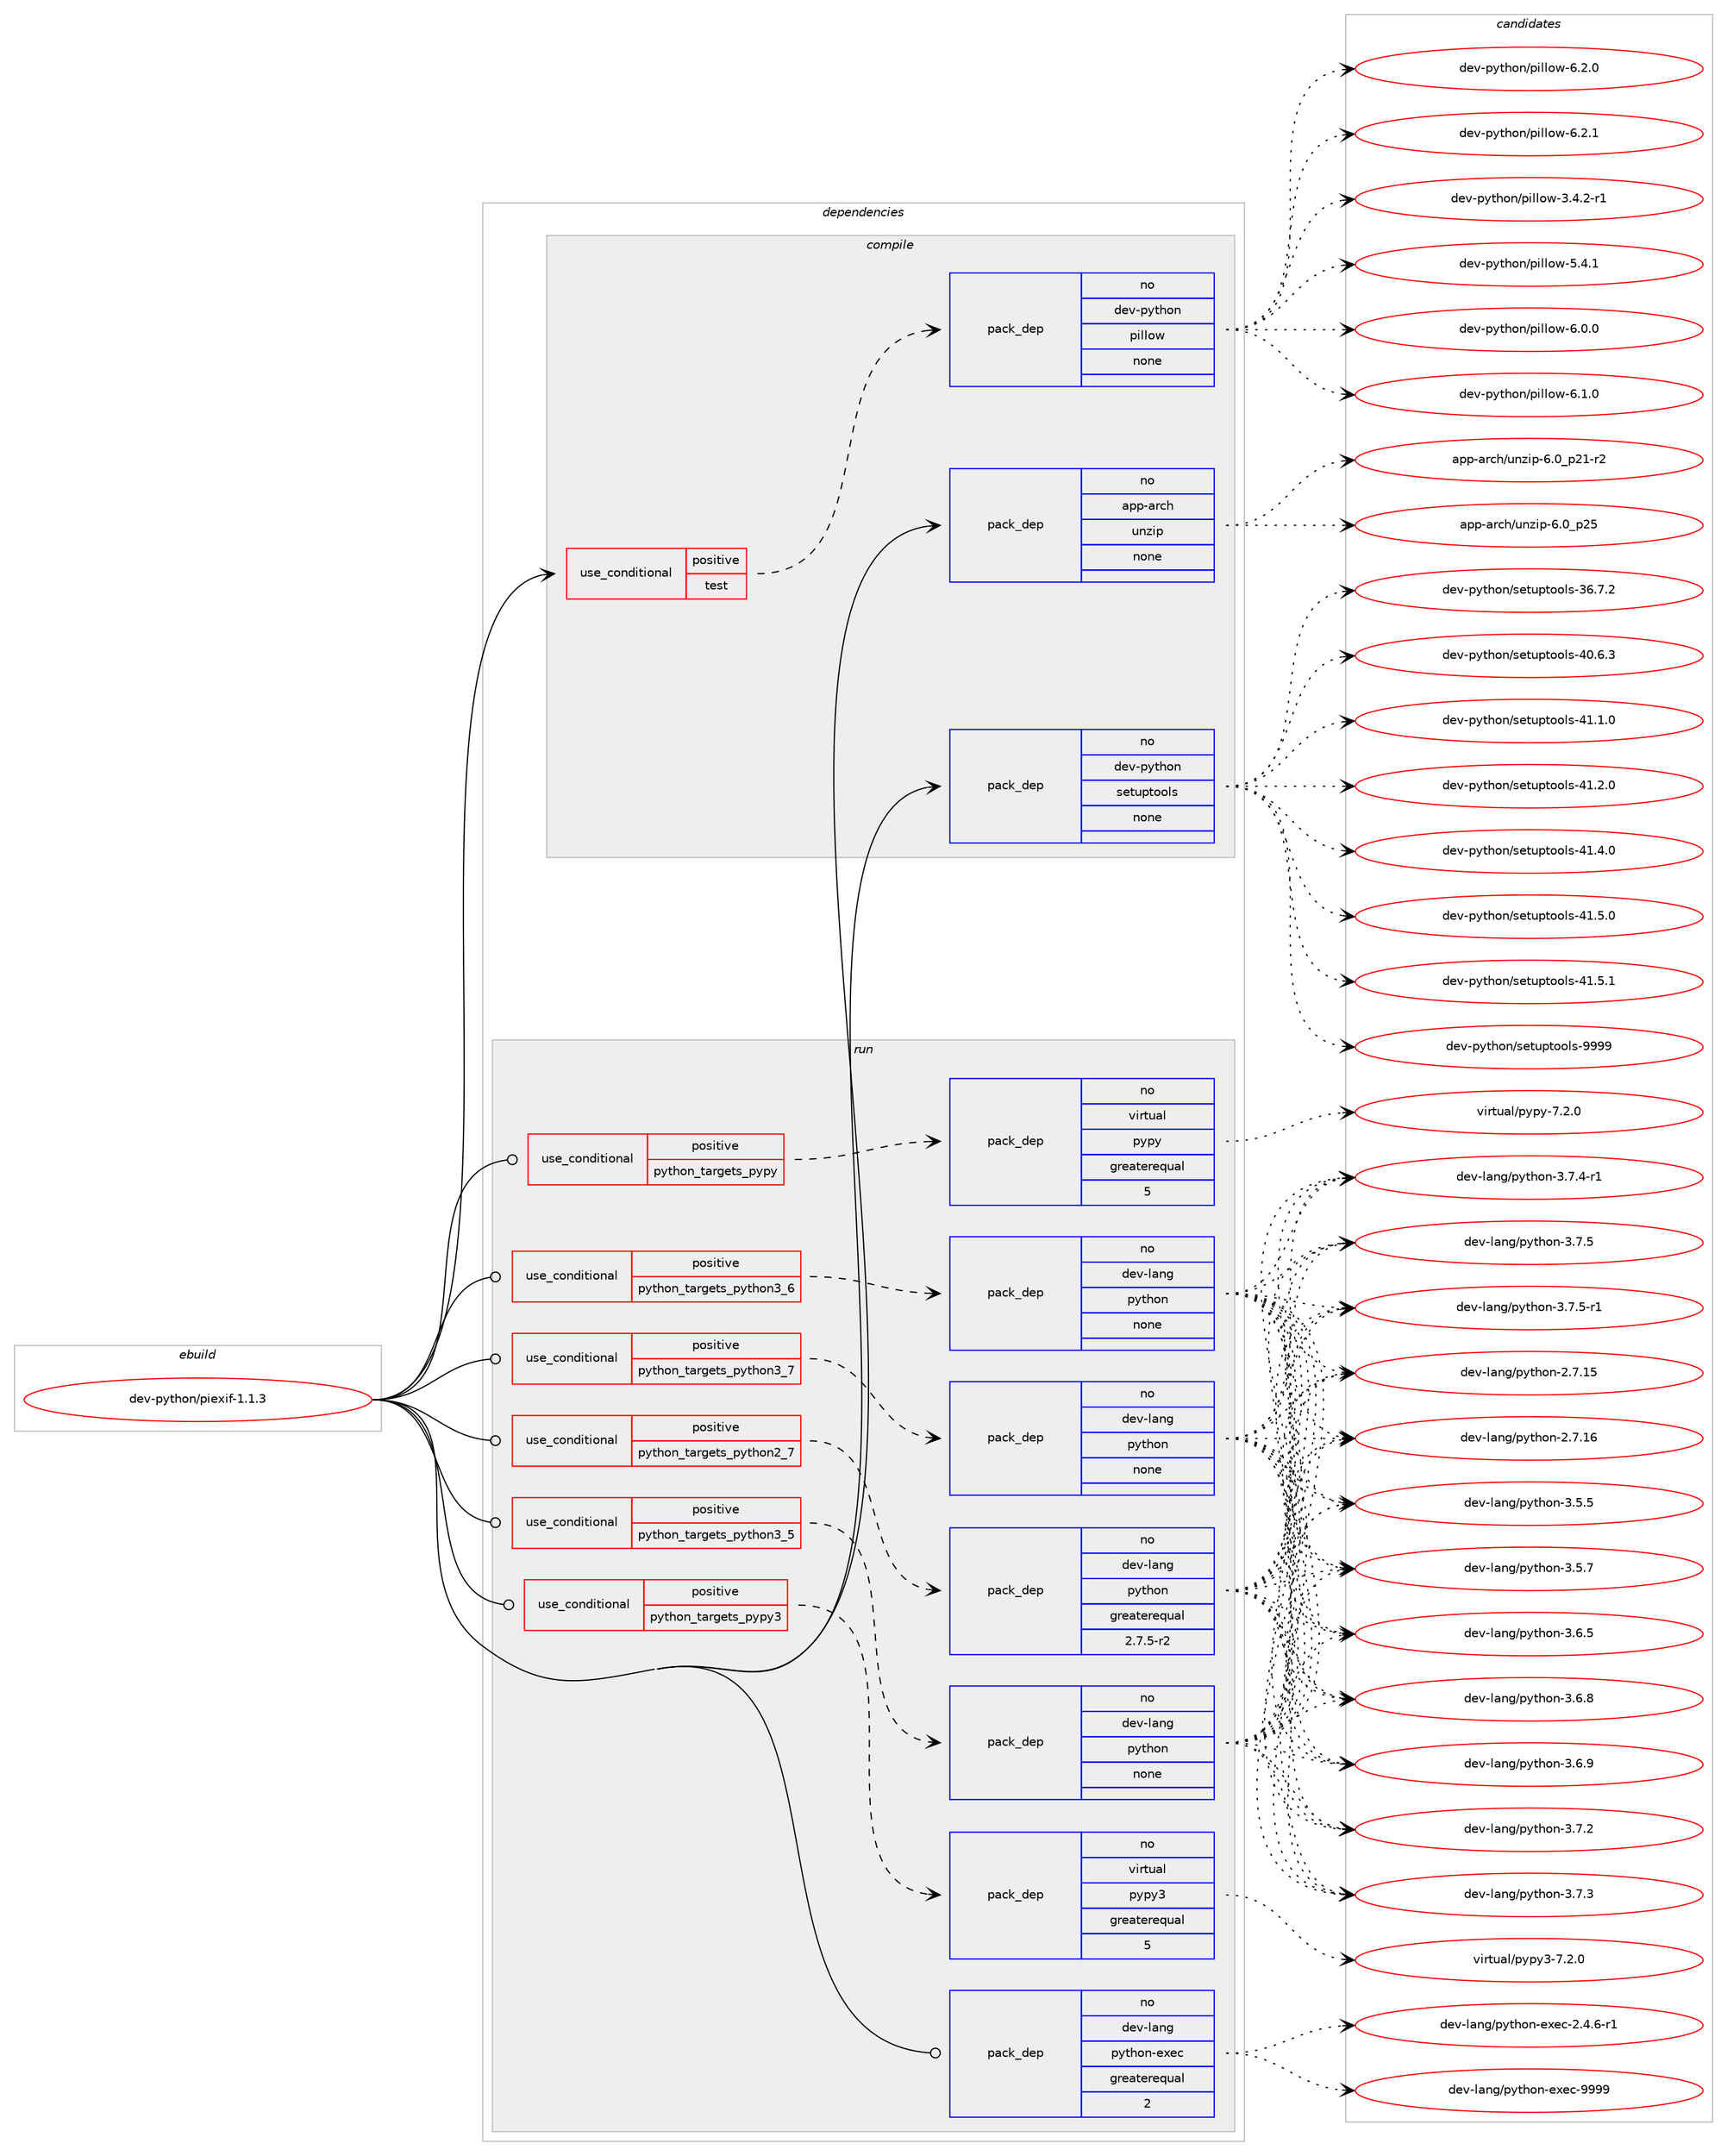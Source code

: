 digraph prolog {

# *************
# Graph options
# *************

newrank=true;
concentrate=true;
compound=true;
graph [rankdir=LR,fontname=Helvetica,fontsize=10,ranksep=1.5];#, ranksep=2.5, nodesep=0.2];
edge  [arrowhead=vee];
node  [fontname=Helvetica,fontsize=10];

# **********
# The ebuild
# **********

subgraph cluster_leftcol {
color=gray;
rank=same;
label=<<i>ebuild</i>>;
id [label="dev-python/piexif-1.1.3", color=red, width=4, href="../dev-python/piexif-1.1.3.svg"];
}

# ****************
# The dependencies
# ****************

subgraph cluster_midcol {
color=gray;
label=<<i>dependencies</i>>;
subgraph cluster_compile {
fillcolor="#eeeeee";
style=filled;
label=<<i>compile</i>>;
subgraph cond144477 {
dependency621892 [label=<<TABLE BORDER="0" CELLBORDER="1" CELLSPACING="0" CELLPADDING="4"><TR><TD ROWSPAN="3" CELLPADDING="10">use_conditional</TD></TR><TR><TD>positive</TD></TR><TR><TD>test</TD></TR></TABLE>>, shape=none, color=red];
subgraph pack465575 {
dependency621893 [label=<<TABLE BORDER="0" CELLBORDER="1" CELLSPACING="0" CELLPADDING="4" WIDTH="220"><TR><TD ROWSPAN="6" CELLPADDING="30">pack_dep</TD></TR><TR><TD WIDTH="110">no</TD></TR><TR><TD>dev-python</TD></TR><TR><TD>pillow</TD></TR><TR><TD>none</TD></TR><TR><TD></TD></TR></TABLE>>, shape=none, color=blue];
}
dependency621892:e -> dependency621893:w [weight=20,style="dashed",arrowhead="vee"];
}
id:e -> dependency621892:w [weight=20,style="solid",arrowhead="vee"];
subgraph pack465576 {
dependency621894 [label=<<TABLE BORDER="0" CELLBORDER="1" CELLSPACING="0" CELLPADDING="4" WIDTH="220"><TR><TD ROWSPAN="6" CELLPADDING="30">pack_dep</TD></TR><TR><TD WIDTH="110">no</TD></TR><TR><TD>app-arch</TD></TR><TR><TD>unzip</TD></TR><TR><TD>none</TD></TR><TR><TD></TD></TR></TABLE>>, shape=none, color=blue];
}
id:e -> dependency621894:w [weight=20,style="solid",arrowhead="vee"];
subgraph pack465577 {
dependency621895 [label=<<TABLE BORDER="0" CELLBORDER="1" CELLSPACING="0" CELLPADDING="4" WIDTH="220"><TR><TD ROWSPAN="6" CELLPADDING="30">pack_dep</TD></TR><TR><TD WIDTH="110">no</TD></TR><TR><TD>dev-python</TD></TR><TR><TD>setuptools</TD></TR><TR><TD>none</TD></TR><TR><TD></TD></TR></TABLE>>, shape=none, color=blue];
}
id:e -> dependency621895:w [weight=20,style="solid",arrowhead="vee"];
}
subgraph cluster_compileandrun {
fillcolor="#eeeeee";
style=filled;
label=<<i>compile and run</i>>;
}
subgraph cluster_run {
fillcolor="#eeeeee";
style=filled;
label=<<i>run</i>>;
subgraph cond144478 {
dependency621896 [label=<<TABLE BORDER="0" CELLBORDER="1" CELLSPACING="0" CELLPADDING="4"><TR><TD ROWSPAN="3" CELLPADDING="10">use_conditional</TD></TR><TR><TD>positive</TD></TR><TR><TD>python_targets_pypy</TD></TR></TABLE>>, shape=none, color=red];
subgraph pack465578 {
dependency621897 [label=<<TABLE BORDER="0" CELLBORDER="1" CELLSPACING="0" CELLPADDING="4" WIDTH="220"><TR><TD ROWSPAN="6" CELLPADDING="30">pack_dep</TD></TR><TR><TD WIDTH="110">no</TD></TR><TR><TD>virtual</TD></TR><TR><TD>pypy</TD></TR><TR><TD>greaterequal</TD></TR><TR><TD>5</TD></TR></TABLE>>, shape=none, color=blue];
}
dependency621896:e -> dependency621897:w [weight=20,style="dashed",arrowhead="vee"];
}
id:e -> dependency621896:w [weight=20,style="solid",arrowhead="odot"];
subgraph cond144479 {
dependency621898 [label=<<TABLE BORDER="0" CELLBORDER="1" CELLSPACING="0" CELLPADDING="4"><TR><TD ROWSPAN="3" CELLPADDING="10">use_conditional</TD></TR><TR><TD>positive</TD></TR><TR><TD>python_targets_pypy3</TD></TR></TABLE>>, shape=none, color=red];
subgraph pack465579 {
dependency621899 [label=<<TABLE BORDER="0" CELLBORDER="1" CELLSPACING="0" CELLPADDING="4" WIDTH="220"><TR><TD ROWSPAN="6" CELLPADDING="30">pack_dep</TD></TR><TR><TD WIDTH="110">no</TD></TR><TR><TD>virtual</TD></TR><TR><TD>pypy3</TD></TR><TR><TD>greaterequal</TD></TR><TR><TD>5</TD></TR></TABLE>>, shape=none, color=blue];
}
dependency621898:e -> dependency621899:w [weight=20,style="dashed",arrowhead="vee"];
}
id:e -> dependency621898:w [weight=20,style="solid",arrowhead="odot"];
subgraph cond144480 {
dependency621900 [label=<<TABLE BORDER="0" CELLBORDER="1" CELLSPACING="0" CELLPADDING="4"><TR><TD ROWSPAN="3" CELLPADDING="10">use_conditional</TD></TR><TR><TD>positive</TD></TR><TR><TD>python_targets_python2_7</TD></TR></TABLE>>, shape=none, color=red];
subgraph pack465580 {
dependency621901 [label=<<TABLE BORDER="0" CELLBORDER="1" CELLSPACING="0" CELLPADDING="4" WIDTH="220"><TR><TD ROWSPAN="6" CELLPADDING="30">pack_dep</TD></TR><TR><TD WIDTH="110">no</TD></TR><TR><TD>dev-lang</TD></TR><TR><TD>python</TD></TR><TR><TD>greaterequal</TD></TR><TR><TD>2.7.5-r2</TD></TR></TABLE>>, shape=none, color=blue];
}
dependency621900:e -> dependency621901:w [weight=20,style="dashed",arrowhead="vee"];
}
id:e -> dependency621900:w [weight=20,style="solid",arrowhead="odot"];
subgraph cond144481 {
dependency621902 [label=<<TABLE BORDER="0" CELLBORDER="1" CELLSPACING="0" CELLPADDING="4"><TR><TD ROWSPAN="3" CELLPADDING="10">use_conditional</TD></TR><TR><TD>positive</TD></TR><TR><TD>python_targets_python3_5</TD></TR></TABLE>>, shape=none, color=red];
subgraph pack465581 {
dependency621903 [label=<<TABLE BORDER="0" CELLBORDER="1" CELLSPACING="0" CELLPADDING="4" WIDTH="220"><TR><TD ROWSPAN="6" CELLPADDING="30">pack_dep</TD></TR><TR><TD WIDTH="110">no</TD></TR><TR><TD>dev-lang</TD></TR><TR><TD>python</TD></TR><TR><TD>none</TD></TR><TR><TD></TD></TR></TABLE>>, shape=none, color=blue];
}
dependency621902:e -> dependency621903:w [weight=20,style="dashed",arrowhead="vee"];
}
id:e -> dependency621902:w [weight=20,style="solid",arrowhead="odot"];
subgraph cond144482 {
dependency621904 [label=<<TABLE BORDER="0" CELLBORDER="1" CELLSPACING="0" CELLPADDING="4"><TR><TD ROWSPAN="3" CELLPADDING="10">use_conditional</TD></TR><TR><TD>positive</TD></TR><TR><TD>python_targets_python3_6</TD></TR></TABLE>>, shape=none, color=red];
subgraph pack465582 {
dependency621905 [label=<<TABLE BORDER="0" CELLBORDER="1" CELLSPACING="0" CELLPADDING="4" WIDTH="220"><TR><TD ROWSPAN="6" CELLPADDING="30">pack_dep</TD></TR><TR><TD WIDTH="110">no</TD></TR><TR><TD>dev-lang</TD></TR><TR><TD>python</TD></TR><TR><TD>none</TD></TR><TR><TD></TD></TR></TABLE>>, shape=none, color=blue];
}
dependency621904:e -> dependency621905:w [weight=20,style="dashed",arrowhead="vee"];
}
id:e -> dependency621904:w [weight=20,style="solid",arrowhead="odot"];
subgraph cond144483 {
dependency621906 [label=<<TABLE BORDER="0" CELLBORDER="1" CELLSPACING="0" CELLPADDING="4"><TR><TD ROWSPAN="3" CELLPADDING="10">use_conditional</TD></TR><TR><TD>positive</TD></TR><TR><TD>python_targets_python3_7</TD></TR></TABLE>>, shape=none, color=red];
subgraph pack465583 {
dependency621907 [label=<<TABLE BORDER="0" CELLBORDER="1" CELLSPACING="0" CELLPADDING="4" WIDTH="220"><TR><TD ROWSPAN="6" CELLPADDING="30">pack_dep</TD></TR><TR><TD WIDTH="110">no</TD></TR><TR><TD>dev-lang</TD></TR><TR><TD>python</TD></TR><TR><TD>none</TD></TR><TR><TD></TD></TR></TABLE>>, shape=none, color=blue];
}
dependency621906:e -> dependency621907:w [weight=20,style="dashed",arrowhead="vee"];
}
id:e -> dependency621906:w [weight=20,style="solid",arrowhead="odot"];
subgraph pack465584 {
dependency621908 [label=<<TABLE BORDER="0" CELLBORDER="1" CELLSPACING="0" CELLPADDING="4" WIDTH="220"><TR><TD ROWSPAN="6" CELLPADDING="30">pack_dep</TD></TR><TR><TD WIDTH="110">no</TD></TR><TR><TD>dev-lang</TD></TR><TR><TD>python-exec</TD></TR><TR><TD>greaterequal</TD></TR><TR><TD>2</TD></TR></TABLE>>, shape=none, color=blue];
}
id:e -> dependency621908:w [weight=20,style="solid",arrowhead="odot"];
}
}

# **************
# The candidates
# **************

subgraph cluster_choices {
rank=same;
color=gray;
label=<<i>candidates</i>>;

subgraph choice465575 {
color=black;
nodesep=1;
choice10010111845112121116104111110471121051081081111194551465246504511449 [label="dev-python/pillow-3.4.2-r1", color=red, width=4,href="../dev-python/pillow-3.4.2-r1.svg"];
choice1001011184511212111610411111047112105108108111119455346524649 [label="dev-python/pillow-5.4.1", color=red, width=4,href="../dev-python/pillow-5.4.1.svg"];
choice1001011184511212111610411111047112105108108111119455446484648 [label="dev-python/pillow-6.0.0", color=red, width=4,href="../dev-python/pillow-6.0.0.svg"];
choice1001011184511212111610411111047112105108108111119455446494648 [label="dev-python/pillow-6.1.0", color=red, width=4,href="../dev-python/pillow-6.1.0.svg"];
choice1001011184511212111610411111047112105108108111119455446504648 [label="dev-python/pillow-6.2.0", color=red, width=4,href="../dev-python/pillow-6.2.0.svg"];
choice1001011184511212111610411111047112105108108111119455446504649 [label="dev-python/pillow-6.2.1", color=red, width=4,href="../dev-python/pillow-6.2.1.svg"];
dependency621893:e -> choice10010111845112121116104111110471121051081081111194551465246504511449:w [style=dotted,weight="100"];
dependency621893:e -> choice1001011184511212111610411111047112105108108111119455346524649:w [style=dotted,weight="100"];
dependency621893:e -> choice1001011184511212111610411111047112105108108111119455446484648:w [style=dotted,weight="100"];
dependency621893:e -> choice1001011184511212111610411111047112105108108111119455446494648:w [style=dotted,weight="100"];
dependency621893:e -> choice1001011184511212111610411111047112105108108111119455446504648:w [style=dotted,weight="100"];
dependency621893:e -> choice1001011184511212111610411111047112105108108111119455446504649:w [style=dotted,weight="100"];
}
subgraph choice465576 {
color=black;
nodesep=1;
choice9711211245971149910447117110122105112455446489511250494511450 [label="app-arch/unzip-6.0_p21-r2", color=red, width=4,href="../app-arch/unzip-6.0_p21-r2.svg"];
choice971121124597114991044711711012210511245544648951125053 [label="app-arch/unzip-6.0_p25", color=red, width=4,href="../app-arch/unzip-6.0_p25.svg"];
dependency621894:e -> choice9711211245971149910447117110122105112455446489511250494511450:w [style=dotted,weight="100"];
dependency621894:e -> choice971121124597114991044711711012210511245544648951125053:w [style=dotted,weight="100"];
}
subgraph choice465577 {
color=black;
nodesep=1;
choice100101118451121211161041111104711510111611711211611111110811545515446554650 [label="dev-python/setuptools-36.7.2", color=red, width=4,href="../dev-python/setuptools-36.7.2.svg"];
choice100101118451121211161041111104711510111611711211611111110811545524846544651 [label="dev-python/setuptools-40.6.3", color=red, width=4,href="../dev-python/setuptools-40.6.3.svg"];
choice100101118451121211161041111104711510111611711211611111110811545524946494648 [label="dev-python/setuptools-41.1.0", color=red, width=4,href="../dev-python/setuptools-41.1.0.svg"];
choice100101118451121211161041111104711510111611711211611111110811545524946504648 [label="dev-python/setuptools-41.2.0", color=red, width=4,href="../dev-python/setuptools-41.2.0.svg"];
choice100101118451121211161041111104711510111611711211611111110811545524946524648 [label="dev-python/setuptools-41.4.0", color=red, width=4,href="../dev-python/setuptools-41.4.0.svg"];
choice100101118451121211161041111104711510111611711211611111110811545524946534648 [label="dev-python/setuptools-41.5.0", color=red, width=4,href="../dev-python/setuptools-41.5.0.svg"];
choice100101118451121211161041111104711510111611711211611111110811545524946534649 [label="dev-python/setuptools-41.5.1", color=red, width=4,href="../dev-python/setuptools-41.5.1.svg"];
choice10010111845112121116104111110471151011161171121161111111081154557575757 [label="dev-python/setuptools-9999", color=red, width=4,href="../dev-python/setuptools-9999.svg"];
dependency621895:e -> choice100101118451121211161041111104711510111611711211611111110811545515446554650:w [style=dotted,weight="100"];
dependency621895:e -> choice100101118451121211161041111104711510111611711211611111110811545524846544651:w [style=dotted,weight="100"];
dependency621895:e -> choice100101118451121211161041111104711510111611711211611111110811545524946494648:w [style=dotted,weight="100"];
dependency621895:e -> choice100101118451121211161041111104711510111611711211611111110811545524946504648:w [style=dotted,weight="100"];
dependency621895:e -> choice100101118451121211161041111104711510111611711211611111110811545524946524648:w [style=dotted,weight="100"];
dependency621895:e -> choice100101118451121211161041111104711510111611711211611111110811545524946534648:w [style=dotted,weight="100"];
dependency621895:e -> choice100101118451121211161041111104711510111611711211611111110811545524946534649:w [style=dotted,weight="100"];
dependency621895:e -> choice10010111845112121116104111110471151011161171121161111111081154557575757:w [style=dotted,weight="100"];
}
subgraph choice465578 {
color=black;
nodesep=1;
choice1181051141161179710847112121112121455546504648 [label="virtual/pypy-7.2.0", color=red, width=4,href="../virtual/pypy-7.2.0.svg"];
dependency621897:e -> choice1181051141161179710847112121112121455546504648:w [style=dotted,weight="100"];
}
subgraph choice465579 {
color=black;
nodesep=1;
choice118105114116117971084711212111212151455546504648 [label="virtual/pypy3-7.2.0", color=red, width=4,href="../virtual/pypy3-7.2.0.svg"];
dependency621899:e -> choice118105114116117971084711212111212151455546504648:w [style=dotted,weight="100"];
}
subgraph choice465580 {
color=black;
nodesep=1;
choice10010111845108971101034711212111610411111045504655464953 [label="dev-lang/python-2.7.15", color=red, width=4,href="../dev-lang/python-2.7.15.svg"];
choice10010111845108971101034711212111610411111045504655464954 [label="dev-lang/python-2.7.16", color=red, width=4,href="../dev-lang/python-2.7.16.svg"];
choice100101118451089711010347112121116104111110455146534653 [label="dev-lang/python-3.5.5", color=red, width=4,href="../dev-lang/python-3.5.5.svg"];
choice100101118451089711010347112121116104111110455146534655 [label="dev-lang/python-3.5.7", color=red, width=4,href="../dev-lang/python-3.5.7.svg"];
choice100101118451089711010347112121116104111110455146544653 [label="dev-lang/python-3.6.5", color=red, width=4,href="../dev-lang/python-3.6.5.svg"];
choice100101118451089711010347112121116104111110455146544656 [label="dev-lang/python-3.6.8", color=red, width=4,href="../dev-lang/python-3.6.8.svg"];
choice100101118451089711010347112121116104111110455146544657 [label="dev-lang/python-3.6.9", color=red, width=4,href="../dev-lang/python-3.6.9.svg"];
choice100101118451089711010347112121116104111110455146554650 [label="dev-lang/python-3.7.2", color=red, width=4,href="../dev-lang/python-3.7.2.svg"];
choice100101118451089711010347112121116104111110455146554651 [label="dev-lang/python-3.7.3", color=red, width=4,href="../dev-lang/python-3.7.3.svg"];
choice1001011184510897110103471121211161041111104551465546524511449 [label="dev-lang/python-3.7.4-r1", color=red, width=4,href="../dev-lang/python-3.7.4-r1.svg"];
choice100101118451089711010347112121116104111110455146554653 [label="dev-lang/python-3.7.5", color=red, width=4,href="../dev-lang/python-3.7.5.svg"];
choice1001011184510897110103471121211161041111104551465546534511449 [label="dev-lang/python-3.7.5-r1", color=red, width=4,href="../dev-lang/python-3.7.5-r1.svg"];
dependency621901:e -> choice10010111845108971101034711212111610411111045504655464953:w [style=dotted,weight="100"];
dependency621901:e -> choice10010111845108971101034711212111610411111045504655464954:w [style=dotted,weight="100"];
dependency621901:e -> choice100101118451089711010347112121116104111110455146534653:w [style=dotted,weight="100"];
dependency621901:e -> choice100101118451089711010347112121116104111110455146534655:w [style=dotted,weight="100"];
dependency621901:e -> choice100101118451089711010347112121116104111110455146544653:w [style=dotted,weight="100"];
dependency621901:e -> choice100101118451089711010347112121116104111110455146544656:w [style=dotted,weight="100"];
dependency621901:e -> choice100101118451089711010347112121116104111110455146544657:w [style=dotted,weight="100"];
dependency621901:e -> choice100101118451089711010347112121116104111110455146554650:w [style=dotted,weight="100"];
dependency621901:e -> choice100101118451089711010347112121116104111110455146554651:w [style=dotted,weight="100"];
dependency621901:e -> choice1001011184510897110103471121211161041111104551465546524511449:w [style=dotted,weight="100"];
dependency621901:e -> choice100101118451089711010347112121116104111110455146554653:w [style=dotted,weight="100"];
dependency621901:e -> choice1001011184510897110103471121211161041111104551465546534511449:w [style=dotted,weight="100"];
}
subgraph choice465581 {
color=black;
nodesep=1;
choice10010111845108971101034711212111610411111045504655464953 [label="dev-lang/python-2.7.15", color=red, width=4,href="../dev-lang/python-2.7.15.svg"];
choice10010111845108971101034711212111610411111045504655464954 [label="dev-lang/python-2.7.16", color=red, width=4,href="../dev-lang/python-2.7.16.svg"];
choice100101118451089711010347112121116104111110455146534653 [label="dev-lang/python-3.5.5", color=red, width=4,href="../dev-lang/python-3.5.5.svg"];
choice100101118451089711010347112121116104111110455146534655 [label="dev-lang/python-3.5.7", color=red, width=4,href="../dev-lang/python-3.5.7.svg"];
choice100101118451089711010347112121116104111110455146544653 [label="dev-lang/python-3.6.5", color=red, width=4,href="../dev-lang/python-3.6.5.svg"];
choice100101118451089711010347112121116104111110455146544656 [label="dev-lang/python-3.6.8", color=red, width=4,href="../dev-lang/python-3.6.8.svg"];
choice100101118451089711010347112121116104111110455146544657 [label="dev-lang/python-3.6.9", color=red, width=4,href="../dev-lang/python-3.6.9.svg"];
choice100101118451089711010347112121116104111110455146554650 [label="dev-lang/python-3.7.2", color=red, width=4,href="../dev-lang/python-3.7.2.svg"];
choice100101118451089711010347112121116104111110455146554651 [label="dev-lang/python-3.7.3", color=red, width=4,href="../dev-lang/python-3.7.3.svg"];
choice1001011184510897110103471121211161041111104551465546524511449 [label="dev-lang/python-3.7.4-r1", color=red, width=4,href="../dev-lang/python-3.7.4-r1.svg"];
choice100101118451089711010347112121116104111110455146554653 [label="dev-lang/python-3.7.5", color=red, width=4,href="../dev-lang/python-3.7.5.svg"];
choice1001011184510897110103471121211161041111104551465546534511449 [label="dev-lang/python-3.7.5-r1", color=red, width=4,href="../dev-lang/python-3.7.5-r1.svg"];
dependency621903:e -> choice10010111845108971101034711212111610411111045504655464953:w [style=dotted,weight="100"];
dependency621903:e -> choice10010111845108971101034711212111610411111045504655464954:w [style=dotted,weight="100"];
dependency621903:e -> choice100101118451089711010347112121116104111110455146534653:w [style=dotted,weight="100"];
dependency621903:e -> choice100101118451089711010347112121116104111110455146534655:w [style=dotted,weight="100"];
dependency621903:e -> choice100101118451089711010347112121116104111110455146544653:w [style=dotted,weight="100"];
dependency621903:e -> choice100101118451089711010347112121116104111110455146544656:w [style=dotted,weight="100"];
dependency621903:e -> choice100101118451089711010347112121116104111110455146544657:w [style=dotted,weight="100"];
dependency621903:e -> choice100101118451089711010347112121116104111110455146554650:w [style=dotted,weight="100"];
dependency621903:e -> choice100101118451089711010347112121116104111110455146554651:w [style=dotted,weight="100"];
dependency621903:e -> choice1001011184510897110103471121211161041111104551465546524511449:w [style=dotted,weight="100"];
dependency621903:e -> choice100101118451089711010347112121116104111110455146554653:w [style=dotted,weight="100"];
dependency621903:e -> choice1001011184510897110103471121211161041111104551465546534511449:w [style=dotted,weight="100"];
}
subgraph choice465582 {
color=black;
nodesep=1;
choice10010111845108971101034711212111610411111045504655464953 [label="dev-lang/python-2.7.15", color=red, width=4,href="../dev-lang/python-2.7.15.svg"];
choice10010111845108971101034711212111610411111045504655464954 [label="dev-lang/python-2.7.16", color=red, width=4,href="../dev-lang/python-2.7.16.svg"];
choice100101118451089711010347112121116104111110455146534653 [label="dev-lang/python-3.5.5", color=red, width=4,href="../dev-lang/python-3.5.5.svg"];
choice100101118451089711010347112121116104111110455146534655 [label="dev-lang/python-3.5.7", color=red, width=4,href="../dev-lang/python-3.5.7.svg"];
choice100101118451089711010347112121116104111110455146544653 [label="dev-lang/python-3.6.5", color=red, width=4,href="../dev-lang/python-3.6.5.svg"];
choice100101118451089711010347112121116104111110455146544656 [label="dev-lang/python-3.6.8", color=red, width=4,href="../dev-lang/python-3.6.8.svg"];
choice100101118451089711010347112121116104111110455146544657 [label="dev-lang/python-3.6.9", color=red, width=4,href="../dev-lang/python-3.6.9.svg"];
choice100101118451089711010347112121116104111110455146554650 [label="dev-lang/python-3.7.2", color=red, width=4,href="../dev-lang/python-3.7.2.svg"];
choice100101118451089711010347112121116104111110455146554651 [label="dev-lang/python-3.7.3", color=red, width=4,href="../dev-lang/python-3.7.3.svg"];
choice1001011184510897110103471121211161041111104551465546524511449 [label="dev-lang/python-3.7.4-r1", color=red, width=4,href="../dev-lang/python-3.7.4-r1.svg"];
choice100101118451089711010347112121116104111110455146554653 [label="dev-lang/python-3.7.5", color=red, width=4,href="../dev-lang/python-3.7.5.svg"];
choice1001011184510897110103471121211161041111104551465546534511449 [label="dev-lang/python-3.7.5-r1", color=red, width=4,href="../dev-lang/python-3.7.5-r1.svg"];
dependency621905:e -> choice10010111845108971101034711212111610411111045504655464953:w [style=dotted,weight="100"];
dependency621905:e -> choice10010111845108971101034711212111610411111045504655464954:w [style=dotted,weight="100"];
dependency621905:e -> choice100101118451089711010347112121116104111110455146534653:w [style=dotted,weight="100"];
dependency621905:e -> choice100101118451089711010347112121116104111110455146534655:w [style=dotted,weight="100"];
dependency621905:e -> choice100101118451089711010347112121116104111110455146544653:w [style=dotted,weight="100"];
dependency621905:e -> choice100101118451089711010347112121116104111110455146544656:w [style=dotted,weight="100"];
dependency621905:e -> choice100101118451089711010347112121116104111110455146544657:w [style=dotted,weight="100"];
dependency621905:e -> choice100101118451089711010347112121116104111110455146554650:w [style=dotted,weight="100"];
dependency621905:e -> choice100101118451089711010347112121116104111110455146554651:w [style=dotted,weight="100"];
dependency621905:e -> choice1001011184510897110103471121211161041111104551465546524511449:w [style=dotted,weight="100"];
dependency621905:e -> choice100101118451089711010347112121116104111110455146554653:w [style=dotted,weight="100"];
dependency621905:e -> choice1001011184510897110103471121211161041111104551465546534511449:w [style=dotted,weight="100"];
}
subgraph choice465583 {
color=black;
nodesep=1;
choice10010111845108971101034711212111610411111045504655464953 [label="dev-lang/python-2.7.15", color=red, width=4,href="../dev-lang/python-2.7.15.svg"];
choice10010111845108971101034711212111610411111045504655464954 [label="dev-lang/python-2.7.16", color=red, width=4,href="../dev-lang/python-2.7.16.svg"];
choice100101118451089711010347112121116104111110455146534653 [label="dev-lang/python-3.5.5", color=red, width=4,href="../dev-lang/python-3.5.5.svg"];
choice100101118451089711010347112121116104111110455146534655 [label="dev-lang/python-3.5.7", color=red, width=4,href="../dev-lang/python-3.5.7.svg"];
choice100101118451089711010347112121116104111110455146544653 [label="dev-lang/python-3.6.5", color=red, width=4,href="../dev-lang/python-3.6.5.svg"];
choice100101118451089711010347112121116104111110455146544656 [label="dev-lang/python-3.6.8", color=red, width=4,href="../dev-lang/python-3.6.8.svg"];
choice100101118451089711010347112121116104111110455146544657 [label="dev-lang/python-3.6.9", color=red, width=4,href="../dev-lang/python-3.6.9.svg"];
choice100101118451089711010347112121116104111110455146554650 [label="dev-lang/python-3.7.2", color=red, width=4,href="../dev-lang/python-3.7.2.svg"];
choice100101118451089711010347112121116104111110455146554651 [label="dev-lang/python-3.7.3", color=red, width=4,href="../dev-lang/python-3.7.3.svg"];
choice1001011184510897110103471121211161041111104551465546524511449 [label="dev-lang/python-3.7.4-r1", color=red, width=4,href="../dev-lang/python-3.7.4-r1.svg"];
choice100101118451089711010347112121116104111110455146554653 [label="dev-lang/python-3.7.5", color=red, width=4,href="../dev-lang/python-3.7.5.svg"];
choice1001011184510897110103471121211161041111104551465546534511449 [label="dev-lang/python-3.7.5-r1", color=red, width=4,href="../dev-lang/python-3.7.5-r1.svg"];
dependency621907:e -> choice10010111845108971101034711212111610411111045504655464953:w [style=dotted,weight="100"];
dependency621907:e -> choice10010111845108971101034711212111610411111045504655464954:w [style=dotted,weight="100"];
dependency621907:e -> choice100101118451089711010347112121116104111110455146534653:w [style=dotted,weight="100"];
dependency621907:e -> choice100101118451089711010347112121116104111110455146534655:w [style=dotted,weight="100"];
dependency621907:e -> choice100101118451089711010347112121116104111110455146544653:w [style=dotted,weight="100"];
dependency621907:e -> choice100101118451089711010347112121116104111110455146544656:w [style=dotted,weight="100"];
dependency621907:e -> choice100101118451089711010347112121116104111110455146544657:w [style=dotted,weight="100"];
dependency621907:e -> choice100101118451089711010347112121116104111110455146554650:w [style=dotted,weight="100"];
dependency621907:e -> choice100101118451089711010347112121116104111110455146554651:w [style=dotted,weight="100"];
dependency621907:e -> choice1001011184510897110103471121211161041111104551465546524511449:w [style=dotted,weight="100"];
dependency621907:e -> choice100101118451089711010347112121116104111110455146554653:w [style=dotted,weight="100"];
dependency621907:e -> choice1001011184510897110103471121211161041111104551465546534511449:w [style=dotted,weight="100"];
}
subgraph choice465584 {
color=black;
nodesep=1;
choice10010111845108971101034711212111610411111045101120101994550465246544511449 [label="dev-lang/python-exec-2.4.6-r1", color=red, width=4,href="../dev-lang/python-exec-2.4.6-r1.svg"];
choice10010111845108971101034711212111610411111045101120101994557575757 [label="dev-lang/python-exec-9999", color=red, width=4,href="../dev-lang/python-exec-9999.svg"];
dependency621908:e -> choice10010111845108971101034711212111610411111045101120101994550465246544511449:w [style=dotted,weight="100"];
dependency621908:e -> choice10010111845108971101034711212111610411111045101120101994557575757:w [style=dotted,weight="100"];
}
}

}
